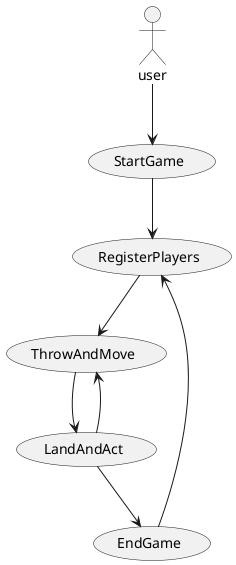 @startuml

  actor user as u

  usecase "StartGame" as UC1
  usecase "RegisterPlayers" as UC2
  usecase "ThrowAndMove" as UC3
  usecase "LandAndAct" as UC4
  usecase "EndGame" as UC5

u --> UC1
UC1 --> UC2
UC2 --> UC3
UC3 --> UC4
UC4 --> UC3
UC4 --> UC5
UC5 --> UC2
@enduml
